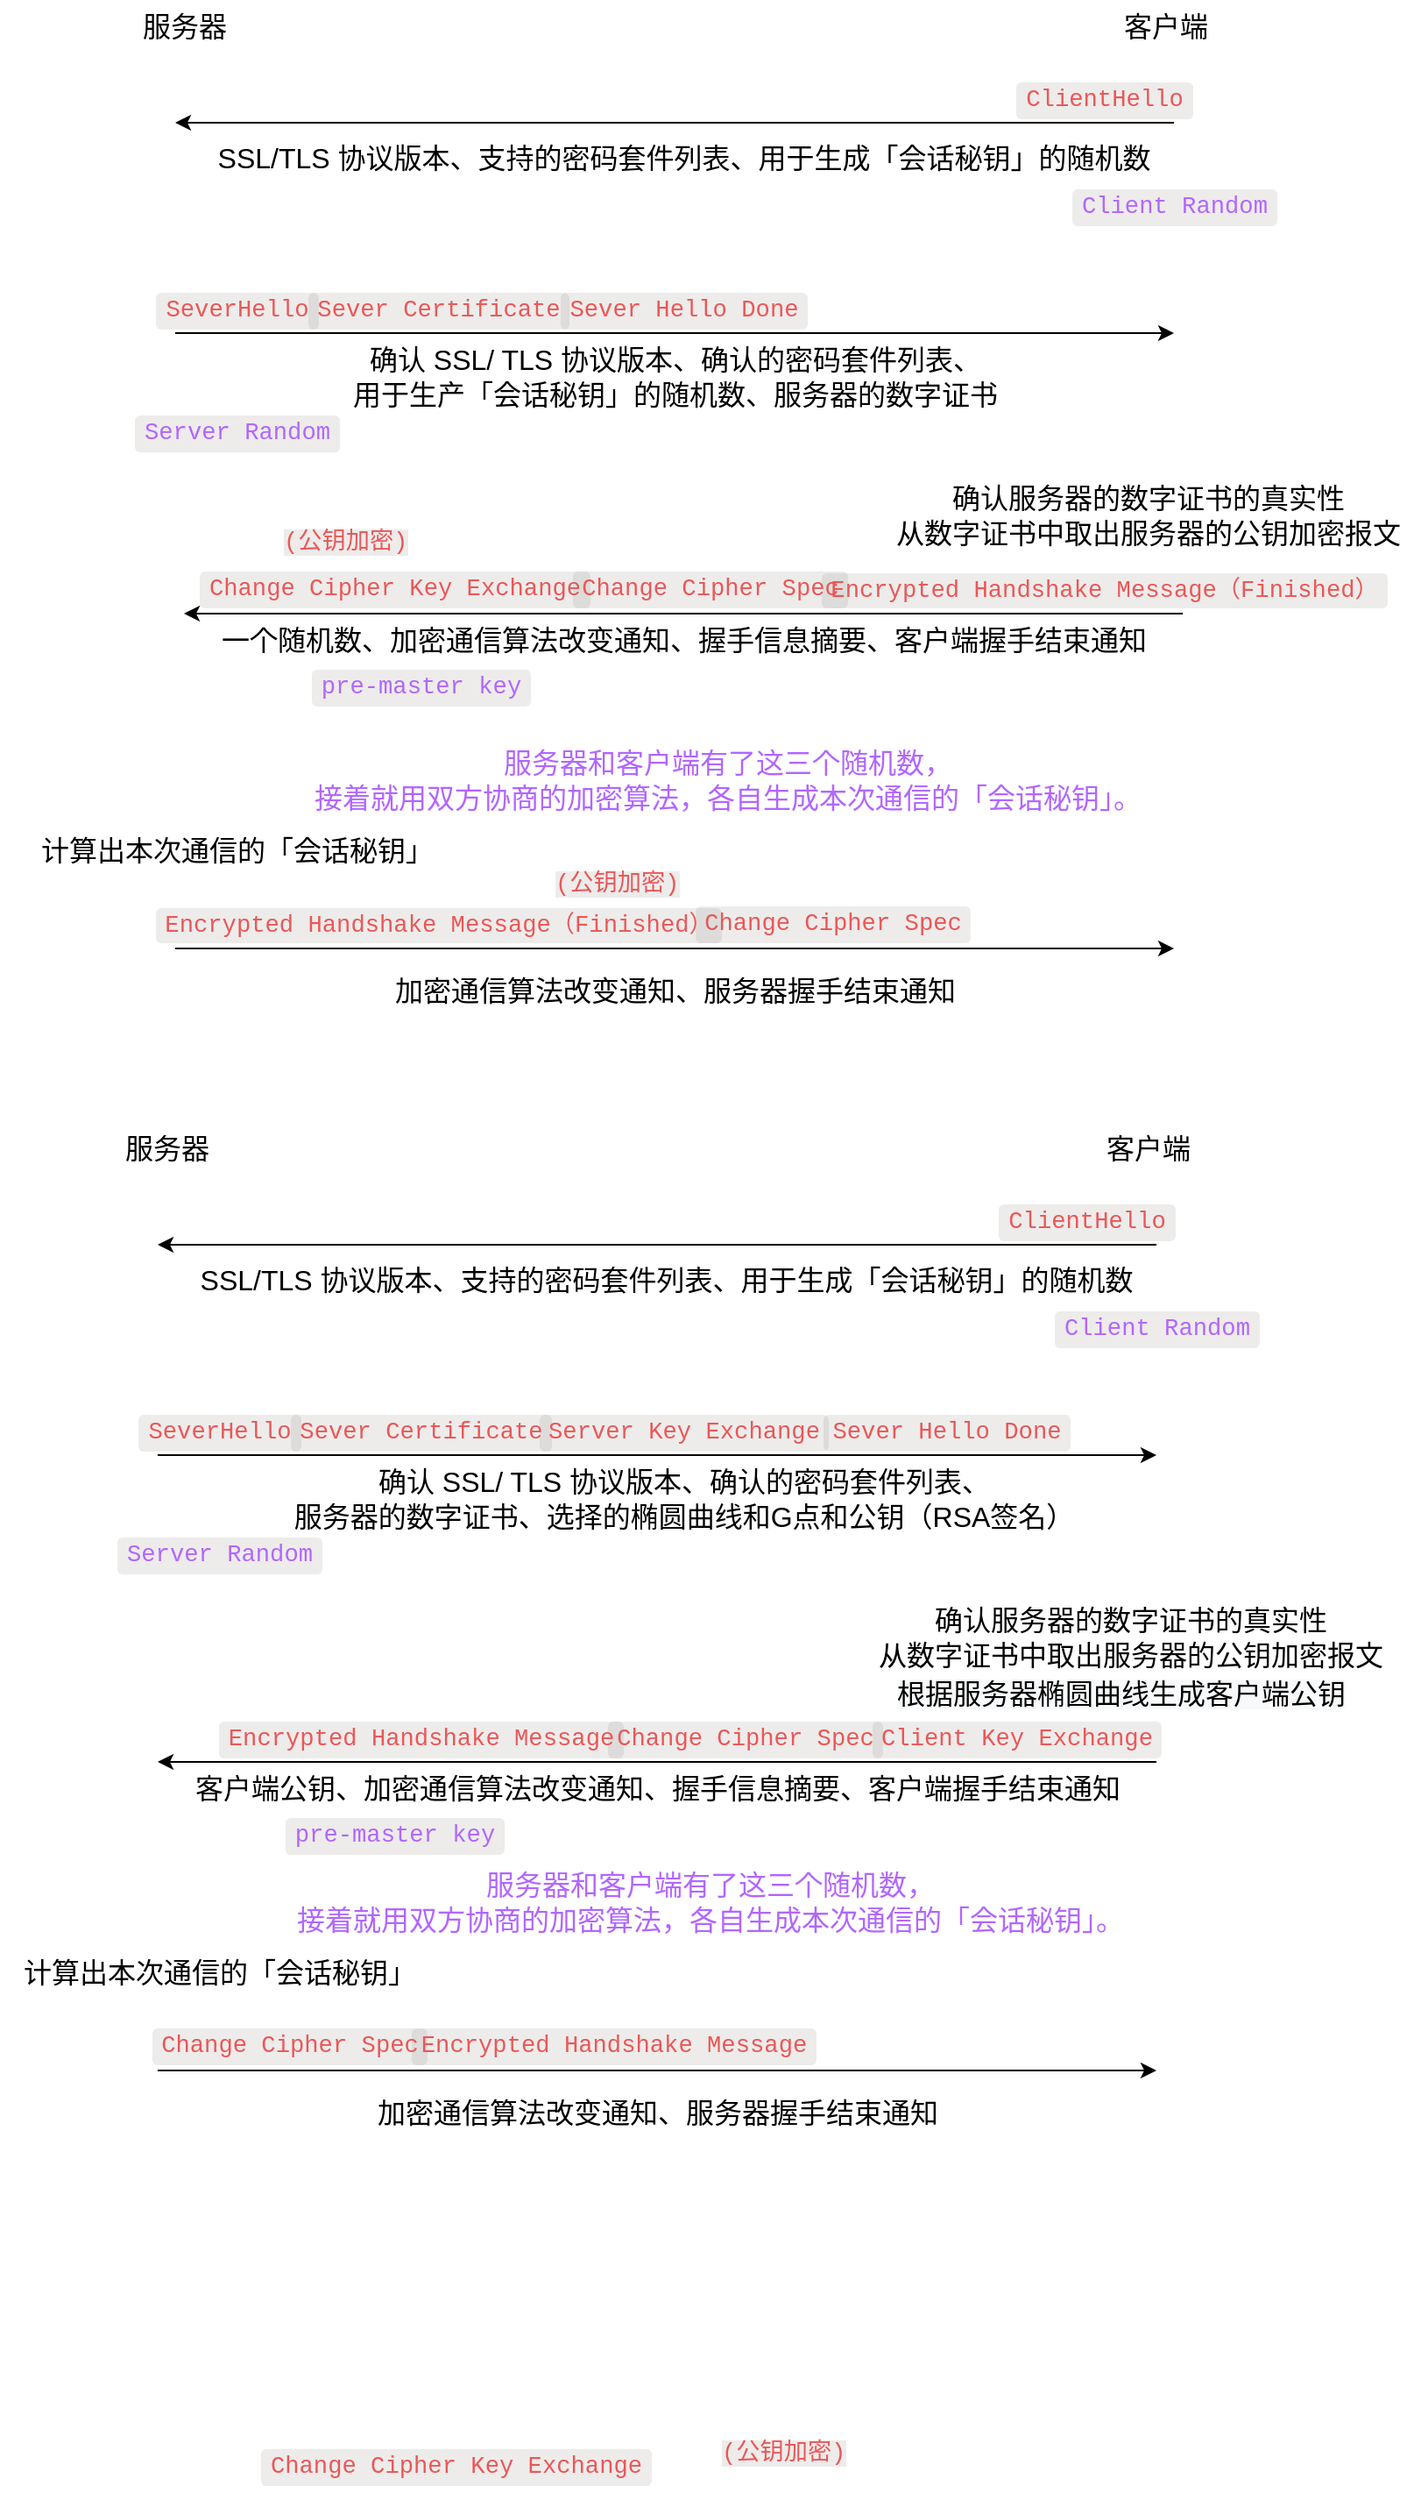 <mxfile version="20.2.3" type="github">
  <diagram id="F9ipNlQTASzgw-6r4mKW" name="第 1 页">
    <mxGraphModel dx="1618" dy="814" grid="1" gridSize="10" guides="1" tooltips="1" connect="1" arrows="1" fold="1" page="1" pageScale="1" pageWidth="827" pageHeight="1169" math="0" shadow="0">
      <root>
        <mxCell id="0" />
        <mxCell id="1" parent="0" />
        <mxCell id="uaOUZrjpmychXFlq1qa0-2" value="客户端" style="text;html=1;align=center;verticalAlign=middle;resizable=0;points=[];autosize=1;strokeColor=none;fillColor=none;fontSize=16;" parent="1" vertex="1">
          <mxGeometry x="510" y="290" width="70" height="30" as="geometry" />
        </mxCell>
        <mxCell id="uaOUZrjpmychXFlq1qa0-3" value="服务器" style="text;html=1;align=center;verticalAlign=middle;resizable=0;points=[];autosize=1;strokeColor=none;fillColor=none;fontSize=16;" parent="1" vertex="1">
          <mxGeometry x="-50" y="290" width="70" height="30" as="geometry" />
        </mxCell>
        <mxCell id="uaOUZrjpmychXFlq1qa0-4" value="" style="endArrow=classic;html=1;rounded=0;fontSize=16;" parent="1" edge="1">
          <mxGeometry width="50" height="50" relative="1" as="geometry">
            <mxPoint x="550" y="360" as="sourcePoint" />
            <mxPoint x="-20" y="360" as="targetPoint" />
          </mxGeometry>
        </mxCell>
        <mxCell id="uaOUZrjpmychXFlq1qa0-5" value="&lt;span data-reactroot=&quot;&quot; class=&quot;notion-enable-hover&quot; spellcheck=&quot;false&quot; data-token-index=&quot;0&quot; style=&quot;font-family:&amp;quot;SFMono-Regular&amp;quot;, Menlo, Consolas, &amp;quot;PT Mono&amp;quot;, &amp;quot;Liberation Mono&amp;quot;, Courier, monospace;line-height:normal;background:rgba(135,131,120,0.15);color:#EB5757;border-radius:3px;font-size:85%;padding:0.2em 0.4em&quot;&gt;ClientHello&lt;/span&gt;" style="text;html=1;align=center;verticalAlign=middle;resizable=0;points=[];autosize=1;strokeColor=none;fillColor=none;fontSize=16;" parent="1" vertex="1">
          <mxGeometry x="450" y="330" width="120" height="30" as="geometry" />
        </mxCell>
        <mxCell id="uaOUZrjpmychXFlq1qa0-6" value="SSL/TLS 协议版本、支持的密码套件列表、用于生成「会话秘钥」的随机数" style="text;html=1;align=center;verticalAlign=middle;resizable=0;points=[];autosize=1;strokeColor=none;fillColor=none;fontSize=16;" parent="1" vertex="1">
          <mxGeometry x="-10" y="365" width="560" height="30" as="geometry" />
        </mxCell>
        <mxCell id="uaOUZrjpmychXFlq1qa0-7" value="&lt;span data-reactroot=&quot;&quot; class=&quot;notion-enable-hover&quot; spellcheck=&quot;false&quot; data-token-index=&quot;0&quot; style=&quot;font-family:&amp;quot;SFMono-Regular&amp;quot;, Menlo, Consolas, &amp;quot;PT Mono&amp;quot;, &amp;quot;Liberation Mono&amp;quot;, Courier, monospace;line-height:normal;background:rgba(135,131,120,0.15);color:#EB5757;border-radius:3px;font-size:85%;padding:0.2em 0.4em&quot;&gt;SeverHello&lt;/span&gt;" style="text;html=1;align=center;verticalAlign=middle;resizable=0;points=[];autosize=1;strokeColor=none;fillColor=none;fontSize=16;" parent="1" vertex="1">
          <mxGeometry x="-40" y="450" width="110" height="30" as="geometry" />
        </mxCell>
        <mxCell id="uaOUZrjpmychXFlq1qa0-8" value="" style="endArrow=classic;html=1;rounded=0;fontSize=16;" parent="1" edge="1">
          <mxGeometry width="50" height="50" relative="1" as="geometry">
            <mxPoint x="-20" y="480" as="sourcePoint" />
            <mxPoint x="550" y="480" as="targetPoint" />
          </mxGeometry>
        </mxCell>
        <mxCell id="uaOUZrjpmychXFlq1qa0-9" value="确认 SSL/ TLS 协议版本、确认的密码套件列表、&lt;br&gt;用于生产「会话秘钥」的随机数、服务器的数字证书" style="text;html=1;align=center;verticalAlign=middle;resizable=0;points=[];autosize=1;strokeColor=none;fillColor=none;fontSize=16;" parent="1" vertex="1">
          <mxGeometry x="70" y="480" width="390" height="50" as="geometry" />
        </mxCell>
        <mxCell id="uaOUZrjpmychXFlq1qa0-10" value="确认服务器的数字证书的真实性&lt;br&gt;&lt;span data-reactroot=&quot;&quot; class=&quot;notion-enable-hover&quot; data-token-index=&quot;0&quot; style=&quot;&quot;&gt;从数字证书中取出服务器的&lt;/span&gt;公钥加密报文" style="text;html=1;align=center;verticalAlign=middle;resizable=0;points=[];autosize=1;strokeColor=none;fillColor=none;fontSize=16;" parent="1" vertex="1">
          <mxGeometry x="380" y="559" width="310" height="50" as="geometry" />
        </mxCell>
        <mxCell id="uaOUZrjpmychXFlq1qa0-11" value="" style="endArrow=classic;html=1;rounded=0;fontSize=16;" parent="1" edge="1">
          <mxGeometry width="50" height="50" relative="1" as="geometry">
            <mxPoint x="555" y="640" as="sourcePoint" />
            <mxPoint x="-15" y="640" as="targetPoint" />
          </mxGeometry>
        </mxCell>
        <mxCell id="uaOUZrjpmychXFlq1qa0-12" value="一个随机数、加密通信算法改变通知、握手信息摘要、客户端握手结束通知" style="text;html=1;align=center;verticalAlign=middle;resizable=0;points=[];autosize=1;strokeColor=none;fillColor=none;fontSize=16;" parent="1" vertex="1">
          <mxGeometry x="-5" y="640" width="550" height="30" as="geometry" />
        </mxCell>
        <mxCell id="uaOUZrjpmychXFlq1qa0-13" value="&lt;span data-reactroot=&quot;&quot; class=&quot;notion-enable-hover&quot; spellcheck=&quot;false&quot; data-token-index=&quot;0&quot; style=&quot;font-family: SFMono-Regular, Menlo, Consolas, &amp;quot;PT Mono&amp;quot;, &amp;quot;Liberation Mono&amp;quot;, Courier, monospace; line-height: normal; background: rgba(135, 131, 120, 0.15); border-radius: 3px; font-size: 85%; padding: 0.2em 0.4em;&quot;&gt;&lt;font color=&quot;#b266ff&quot;&gt;Client Random&lt;/font&gt;&lt;/span&gt;" style="text;whiteSpace=wrap;html=1;fontSize=16;" parent="1" vertex="1">
          <mxGeometry x="490" y="390" width="140" height="40" as="geometry" />
        </mxCell>
        <mxCell id="uaOUZrjpmychXFlq1qa0-14" value="&lt;span data-reactroot=&quot;&quot; class=&quot;notion-enable-hover&quot; spellcheck=&quot;false&quot; data-token-index=&quot;0&quot; style=&quot;font-family: SFMono-Regular, Menlo, Consolas, &amp;quot;PT Mono&amp;quot;, &amp;quot;Liberation Mono&amp;quot;, Courier, monospace; line-height: normal; background: rgba(135, 131, 120, 0.15); border-radius: 3px; font-size: 85%; padding: 0.2em 0.4em;&quot;&gt;&lt;font color=&quot;#b266ff&quot;&gt;Server Random&lt;/font&gt;&lt;/span&gt;" style="text;html=1;align=center;verticalAlign=middle;resizable=0;points=[];autosize=1;strokeColor=none;fillColor=none;fontSize=16;" parent="1" vertex="1">
          <mxGeometry x="-50" y="520" width="130" height="30" as="geometry" />
        </mxCell>
        <mxCell id="uaOUZrjpmychXFlq1qa0-15" value="&lt;span data-reactroot=&quot;&quot; class=&quot;notion-enable-hover&quot; spellcheck=&quot;false&quot; data-token-index=&quot;0&quot; style=&quot;font-family: SFMono-Regular, Menlo, Consolas, &amp;quot;PT Mono&amp;quot;, &amp;quot;Liberation Mono&amp;quot;, Courier, monospace; line-height: normal; background: rgba(135, 131, 120, 0.15); border-radius: 3px; font-size: 85%; padding: 0.2em 0.4em;&quot;&gt;pre-master key&lt;/span&gt;" style="text;html=1;align=center;verticalAlign=middle;resizable=0;points=[];autosize=1;strokeColor=none;fillColor=none;fontSize=16;fontColor=#B266FF;" parent="1" vertex="1">
          <mxGeometry x="50" y="665" width="140" height="30" as="geometry" />
        </mxCell>
        <mxCell id="uaOUZrjpmychXFlq1qa0-16" value="&lt;span data-reactroot=&quot;&quot; class=&quot;notion-enable-hover&quot; data-token-index=&quot;0&quot; style=&quot;&quot;&gt;服务器和客户端有了这三个随机数，&lt;br&gt;接着就用双方协商的加密算法，各自生成本次通信的「会话秘钥」&lt;/span&gt;。" style="text;html=1;align=center;verticalAlign=middle;resizable=0;points=[];autosize=1;strokeColor=none;fillColor=none;fontSize=16;fontColor=#B266FF;" parent="1" vertex="1">
          <mxGeometry x="45" y="710" width="500" height="50" as="geometry" />
        </mxCell>
        <mxCell id="uaOUZrjpmychXFlq1qa0-21" value="" style="endArrow=classic;html=1;rounded=0;fontSize=16;" parent="1" edge="1">
          <mxGeometry width="50" height="50" relative="1" as="geometry">
            <mxPoint x="-20" y="831" as="sourcePoint" />
            <mxPoint x="550" y="831" as="targetPoint" />
          </mxGeometry>
        </mxCell>
        <mxCell id="uaOUZrjpmychXFlq1qa0-22" value="计算出本次通信的「会话秘钥」" style="text;html=1;align=center;verticalAlign=middle;resizable=0;points=[];autosize=1;strokeColor=none;fillColor=none;fontSize=16;fontColor=#000000;" parent="1" vertex="1">
          <mxGeometry x="-110" y="760" width="250" height="30" as="geometry" />
        </mxCell>
        <mxCell id="uaOUZrjpmychXFlq1qa0-23" value="加密通信算法改变通知、服务器握手结束通知" style="text;html=1;align=center;verticalAlign=middle;resizable=0;points=[];autosize=1;strokeColor=none;fillColor=none;fontSize=16;fontColor=#000000;" parent="1" vertex="1">
          <mxGeometry x="95" y="840" width="340" height="30" as="geometry" />
        </mxCell>
        <mxCell id="KmcG7l-PkeVpR6B2fwK3-2" value="&lt;span data-reactroot=&quot;&quot; class=&quot;notion-enable-hover&quot; spellcheck=&quot;false&quot; data-token-index=&quot;0&quot; style=&quot;font-family:&amp;quot;SFMono-Regular&amp;quot;, Menlo, Consolas, &amp;quot;PT Mono&amp;quot;, &amp;quot;Liberation Mono&amp;quot;, Courier, monospace;line-height:normal;background:rgba(135,131,120,0.15);color:#EB5757;border-radius:3px;font-size:85%;padding:0.2em 0.4em&quot;&gt;Sever Certificate&lt;/span&gt;" style="text;html=1;align=center;verticalAlign=middle;resizable=0;points=[];autosize=1;strokeColor=none;fillColor=none;fontSize=16;" vertex="1" parent="1">
          <mxGeometry x="50" y="450" width="160" height="30" as="geometry" />
        </mxCell>
        <mxCell id="KmcG7l-PkeVpR6B2fwK3-3" value="&lt;span data-reactroot=&quot;&quot; class=&quot;notion-enable-hover&quot; spellcheck=&quot;false&quot; data-token-index=&quot;0&quot; style=&quot;font-family:&amp;quot;SFMono-Regular&amp;quot;, Menlo, Consolas, &amp;quot;PT Mono&amp;quot;, &amp;quot;Liberation Mono&amp;quot;, Courier, monospace;line-height:normal;background:rgba(135,131,120,0.15);color:#EB5757;border-radius:3px;font-size:85%;padding:0.2em 0.4em&quot;&gt;Sever Hello Done&lt;/span&gt;" style="text;html=1;align=center;verticalAlign=middle;resizable=0;points=[];autosize=1;strokeColor=none;fillColor=none;fontSize=16;" vertex="1" parent="1">
          <mxGeometry x="195" y="450" width="150" height="30" as="geometry" />
        </mxCell>
        <mxCell id="KmcG7l-PkeVpR6B2fwK3-4" value="&lt;span data-reactroot=&quot;&quot; class=&quot;notion-enable-hover&quot; spellcheck=&quot;false&quot; data-token-index=&quot;0&quot; style=&quot;font-family:&amp;quot;SFMono-Regular&amp;quot;, Menlo, Consolas, &amp;quot;PT Mono&amp;quot;, &amp;quot;Liberation Mono&amp;quot;, Courier, monospace;line-height:normal;background:rgba(135,131,120,0.15);color:#EB5757;border-radius:3px;font-size:85%;padding:0.2em 0.4em&quot;&gt;Change Cipher Key Exchange&lt;/span&gt;" style="text;html=1;align=center;verticalAlign=middle;resizable=0;points=[];autosize=1;strokeColor=none;fillColor=none;fontSize=16;" vertex="1" parent="1">
          <mxGeometry x="-10" y="609" width="230" height="30" as="geometry" />
        </mxCell>
        <mxCell id="KmcG7l-PkeVpR6B2fwK3-5" value="&lt;span data-reactroot=&quot;&quot; class=&quot;notion-enable-hover&quot; spellcheck=&quot;false&quot; data-token-index=&quot;0&quot; style=&quot;font-family:&amp;quot;SFMono-Regular&amp;quot;, Menlo, Consolas, &amp;quot;PT Mono&amp;quot;, &amp;quot;Liberation Mono&amp;quot;, Courier, monospace;line-height:normal;background:rgba(135,131,120,0.15);color:#EB5757;border-radius:3px;font-size:85%;padding:0.2em 0.4em&quot;&gt;Change Cipher Spec&lt;/span&gt;" style="text;html=1;align=center;verticalAlign=middle;resizable=0;points=[];autosize=1;strokeColor=none;fillColor=none;fontSize=16;" vertex="1" parent="1">
          <mxGeometry x="200" y="609" width="170" height="30" as="geometry" />
        </mxCell>
        <mxCell id="KmcG7l-PkeVpR6B2fwK3-6" value="&lt;span data-reactroot=&quot;&quot; class=&quot;notion-enable-hover&quot; spellcheck=&quot;false&quot; data-token-index=&quot;0&quot; style=&quot;font-family:&amp;quot;SFMono-Regular&amp;quot;, Menlo, Consolas, &amp;quot;PT Mono&amp;quot;, &amp;quot;Liberation Mono&amp;quot;, Courier, monospace;line-height:normal;background:rgba(135,131,120,0.15);color:#EB5757;border-radius:3px;font-size:85%;padding:0.2em 0.4em&quot;&gt;Encrypted Handshake Message（Finished）&lt;/span&gt;" style="text;html=1;align=center;verticalAlign=middle;resizable=0;points=[];autosize=1;strokeColor=none;fillColor=none;fontSize=16;" vertex="1" parent="1">
          <mxGeometry x="350" y="609" width="320" height="30" as="geometry" />
        </mxCell>
        <mxCell id="KmcG7l-PkeVpR6B2fwK3-7" value="&lt;span style=&quot;color: rgb(235, 87, 87); font-family: SFMono-Regular, Menlo, Consolas, &amp;quot;PT Mono&amp;quot;, &amp;quot;Liberation Mono&amp;quot;, Courier, monospace; font-size: 13.6px; font-style: normal; font-variant-ligatures: normal; font-variant-caps: normal; font-weight: 400; letter-spacing: normal; orphans: 2; text-align: center; text-indent: 0px; text-transform: none; widows: 2; word-spacing: 0px; -webkit-text-stroke-width: 0px; background-color: rgba(135, 131, 120, 0.15); text-decoration-thickness: initial; text-decoration-style: initial; text-decoration-color: initial; float: none; display: inline !important;&quot;&gt;(公钥加密)&lt;/span&gt;" style="text;whiteSpace=wrap;html=1;" vertex="1" parent="1">
          <mxGeometry x="40" y="585" width="130" height="40" as="geometry" />
        </mxCell>
        <mxCell id="KmcG7l-PkeVpR6B2fwK3-8" value="&lt;span data-reactroot=&quot;&quot; class=&quot;notion-enable-hover&quot; spellcheck=&quot;false&quot; data-token-index=&quot;0&quot; style=&quot;font-family:&amp;quot;SFMono-Regular&amp;quot;, Menlo, Consolas, &amp;quot;PT Mono&amp;quot;, &amp;quot;Liberation Mono&amp;quot;, Courier, monospace;line-height:normal;background:rgba(135,131,120,0.15);color:#EB5757;border-radius:3px;font-size:85%;padding:0.2em 0.4em&quot;&gt;Change Cipher Spec&lt;/span&gt;" style="text;html=1;align=center;verticalAlign=middle;resizable=0;points=[];autosize=1;strokeColor=none;fillColor=none;fontSize=16;" vertex="1" parent="1">
          <mxGeometry x="270" y="800" width="170" height="30" as="geometry" />
        </mxCell>
        <mxCell id="KmcG7l-PkeVpR6B2fwK3-9" value="&lt;span data-reactroot=&quot;&quot; class=&quot;notion-enable-hover&quot; spellcheck=&quot;false&quot; data-token-index=&quot;0&quot; style=&quot;font-family:&amp;quot;SFMono-Regular&amp;quot;, Menlo, Consolas, &amp;quot;PT Mono&amp;quot;, &amp;quot;Liberation Mono&amp;quot;, Courier, monospace;line-height:normal;background:rgba(135,131,120,0.15);color:#EB5757;border-radius:3px;font-size:85%;padding:0.2em 0.4em&quot;&gt;Encrypted Handshake Message（Finished）&lt;/span&gt;" style="text;html=1;align=center;verticalAlign=middle;resizable=0;points=[];autosize=1;strokeColor=none;fillColor=none;fontSize=16;" vertex="1" parent="1">
          <mxGeometry x="-30" y="800" width="320" height="30" as="geometry" />
        </mxCell>
        <mxCell id="KmcG7l-PkeVpR6B2fwK3-10" value="&lt;span style=&quot;color: rgb(235, 87, 87); font-family: SFMono-Regular, Menlo, Consolas, &amp;quot;PT Mono&amp;quot;, &amp;quot;Liberation Mono&amp;quot;, Courier, monospace; font-size: 13.6px; font-style: normal; font-variant-ligatures: normal; font-variant-caps: normal; font-weight: 400; letter-spacing: normal; orphans: 2; text-align: center; text-indent: 0px; text-transform: none; widows: 2; word-spacing: 0px; -webkit-text-stroke-width: 0px; background-color: rgba(135, 131, 120, 0.15); text-decoration-thickness: initial; text-decoration-style: initial; text-decoration-color: initial; float: none; display: inline !important;&quot;&gt;(公钥加密)&lt;/span&gt;" style="text;whiteSpace=wrap;html=1;" vertex="1" parent="1">
          <mxGeometry x="195" y="780" width="130" height="40" as="geometry" />
        </mxCell>
        <mxCell id="KmcG7l-PkeVpR6B2fwK3-11" value="客户端" style="text;html=1;align=center;verticalAlign=middle;resizable=0;points=[];autosize=1;strokeColor=none;fillColor=none;fontSize=16;" vertex="1" parent="1">
          <mxGeometry x="500" y="930" width="70" height="30" as="geometry" />
        </mxCell>
        <mxCell id="KmcG7l-PkeVpR6B2fwK3-12" value="服务器" style="text;html=1;align=center;verticalAlign=middle;resizable=0;points=[];autosize=1;strokeColor=none;fillColor=none;fontSize=16;" vertex="1" parent="1">
          <mxGeometry x="-60" y="930" width="70" height="30" as="geometry" />
        </mxCell>
        <mxCell id="KmcG7l-PkeVpR6B2fwK3-13" value="" style="endArrow=classic;html=1;rounded=0;fontSize=16;" edge="1" parent="1">
          <mxGeometry width="50" height="50" relative="1" as="geometry">
            <mxPoint x="540" y="1000" as="sourcePoint" />
            <mxPoint x="-30.0" y="1000" as="targetPoint" />
          </mxGeometry>
        </mxCell>
        <mxCell id="KmcG7l-PkeVpR6B2fwK3-14" value="&lt;span data-reactroot=&quot;&quot; class=&quot;notion-enable-hover&quot; spellcheck=&quot;false&quot; data-token-index=&quot;0&quot; style=&quot;font-family:&amp;quot;SFMono-Regular&amp;quot;, Menlo, Consolas, &amp;quot;PT Mono&amp;quot;, &amp;quot;Liberation Mono&amp;quot;, Courier, monospace;line-height:normal;background:rgba(135,131,120,0.15);color:#EB5757;border-radius:3px;font-size:85%;padding:0.2em 0.4em&quot;&gt;ClientHello&lt;/span&gt;" style="text;html=1;align=center;verticalAlign=middle;resizable=0;points=[];autosize=1;strokeColor=none;fillColor=none;fontSize=16;" vertex="1" parent="1">
          <mxGeometry x="440" y="970" width="120" height="30" as="geometry" />
        </mxCell>
        <mxCell id="KmcG7l-PkeVpR6B2fwK3-15" value="SSL/TLS 协议版本、支持的密码套件列表、用于生成「会话秘钥」的随机数" style="text;html=1;align=center;verticalAlign=middle;resizable=0;points=[];autosize=1;strokeColor=none;fillColor=none;fontSize=16;" vertex="1" parent="1">
          <mxGeometry x="-20" y="1005" width="560" height="30" as="geometry" />
        </mxCell>
        <mxCell id="KmcG7l-PkeVpR6B2fwK3-16" value="&lt;span data-reactroot=&quot;&quot; class=&quot;notion-enable-hover&quot; spellcheck=&quot;false&quot; data-token-index=&quot;0&quot; style=&quot;font-family:&amp;quot;SFMono-Regular&amp;quot;, Menlo, Consolas, &amp;quot;PT Mono&amp;quot;, &amp;quot;Liberation Mono&amp;quot;, Courier, monospace;line-height:normal;background:rgba(135,131,120,0.15);color:#EB5757;border-radius:3px;font-size:85%;padding:0.2em 0.4em&quot;&gt;SeverHello&lt;/span&gt;" style="text;html=1;align=center;verticalAlign=middle;resizable=0;points=[];autosize=1;strokeColor=none;fillColor=none;fontSize=16;" vertex="1" parent="1">
          <mxGeometry x="-50" y="1090" width="110" height="30" as="geometry" />
        </mxCell>
        <mxCell id="KmcG7l-PkeVpR6B2fwK3-17" value="" style="endArrow=classic;html=1;rounded=0;fontSize=16;" edge="1" parent="1">
          <mxGeometry width="50" height="50" relative="1" as="geometry">
            <mxPoint x="-30.0" y="1120" as="sourcePoint" />
            <mxPoint x="540" y="1120" as="targetPoint" />
          </mxGeometry>
        </mxCell>
        <mxCell id="KmcG7l-PkeVpR6B2fwK3-18" value="确认 SSL/ TLS 协议版本、确认的密码套件列表、&lt;br&gt;服务器的数字证书、选择的椭圆曲线和G点和公钥（RSA签名）" style="text;html=1;align=center;verticalAlign=middle;resizable=0;points=[];autosize=1;strokeColor=none;fillColor=none;fontSize=16;" vertex="1" parent="1">
          <mxGeometry x="35" y="1120" width="470" height="50" as="geometry" />
        </mxCell>
        <mxCell id="KmcG7l-PkeVpR6B2fwK3-19" value="确认服务器的数字证书的真实性&lt;br&gt;&lt;span data-reactroot=&quot;&quot; class=&quot;notion-enable-hover&quot; data-token-index=&quot;0&quot; style=&quot;&quot;&gt;从数字证书中取出服务器的&lt;/span&gt;公钥加密报文" style="text;html=1;align=center;verticalAlign=middle;resizable=0;points=[];autosize=1;strokeColor=none;fillColor=none;fontSize=16;" vertex="1" parent="1">
          <mxGeometry x="370" y="1199" width="310" height="50" as="geometry" />
        </mxCell>
        <mxCell id="KmcG7l-PkeVpR6B2fwK3-20" value="" style="endArrow=classic;html=1;rounded=0;fontSize=16;" edge="1" parent="1">
          <mxGeometry width="50" height="50" relative="1" as="geometry">
            <mxPoint x="540" y="1295" as="sourcePoint" />
            <mxPoint x="-30.0" y="1295" as="targetPoint" />
          </mxGeometry>
        </mxCell>
        <mxCell id="KmcG7l-PkeVpR6B2fwK3-21" value="客户端公钥、加密通信算法改变通知、握手信息摘要、客户端握手结束通知" style="text;html=1;align=center;verticalAlign=middle;resizable=0;points=[];autosize=1;strokeColor=none;fillColor=none;fontSize=16;" vertex="1" parent="1">
          <mxGeometry x="-20" y="1295" width="550" height="30" as="geometry" />
        </mxCell>
        <mxCell id="KmcG7l-PkeVpR6B2fwK3-22" value="&lt;span data-reactroot=&quot;&quot; class=&quot;notion-enable-hover&quot; spellcheck=&quot;false&quot; data-token-index=&quot;0&quot; style=&quot;font-family: SFMono-Regular, Menlo, Consolas, &amp;quot;PT Mono&amp;quot;, &amp;quot;Liberation Mono&amp;quot;, Courier, monospace; line-height: normal; background: rgba(135, 131, 120, 0.15); border-radius: 3px; font-size: 85%; padding: 0.2em 0.4em;&quot;&gt;&lt;font color=&quot;#b266ff&quot;&gt;Client Random&lt;/font&gt;&lt;/span&gt;" style="text;whiteSpace=wrap;html=1;fontSize=16;" vertex="1" parent="1">
          <mxGeometry x="480" y="1030" width="140" height="40" as="geometry" />
        </mxCell>
        <mxCell id="KmcG7l-PkeVpR6B2fwK3-23" value="&lt;span data-reactroot=&quot;&quot; class=&quot;notion-enable-hover&quot; spellcheck=&quot;false&quot; data-token-index=&quot;0&quot; style=&quot;font-family: SFMono-Regular, Menlo, Consolas, &amp;quot;PT Mono&amp;quot;, &amp;quot;Liberation Mono&amp;quot;, Courier, monospace; line-height: normal; background: rgba(135, 131, 120, 0.15); border-radius: 3px; font-size: 85%; padding: 0.2em 0.4em;&quot;&gt;&lt;font color=&quot;#b266ff&quot;&gt;Server Random&lt;/font&gt;&lt;/span&gt;" style="text;html=1;align=center;verticalAlign=middle;resizable=0;points=[];autosize=1;strokeColor=none;fillColor=none;fontSize=16;" vertex="1" parent="1">
          <mxGeometry x="-60" y="1160" width="130" height="30" as="geometry" />
        </mxCell>
        <mxCell id="KmcG7l-PkeVpR6B2fwK3-24" value="&lt;span data-reactroot=&quot;&quot; class=&quot;notion-enable-hover&quot; spellcheck=&quot;false&quot; data-token-index=&quot;0&quot; style=&quot;font-family: SFMono-Regular, Menlo, Consolas, &amp;quot;PT Mono&amp;quot;, &amp;quot;Liberation Mono&amp;quot;, Courier, monospace; line-height: normal; background: rgba(135, 131, 120, 0.15); border-radius: 3px; font-size: 85%; padding: 0.2em 0.4em;&quot;&gt;pre-master key&lt;/span&gt;" style="text;html=1;align=center;verticalAlign=middle;resizable=0;points=[];autosize=1;strokeColor=none;fillColor=none;fontSize=16;fontColor=#B266FF;" vertex="1" parent="1">
          <mxGeometry x="35" y="1320" width="140" height="30" as="geometry" />
        </mxCell>
        <mxCell id="KmcG7l-PkeVpR6B2fwK3-25" value="&lt;span data-reactroot=&quot;&quot; class=&quot;notion-enable-hover&quot; data-token-index=&quot;0&quot; style=&quot;&quot;&gt;服务器和客户端有了这三个随机数，&lt;br&gt;接着就用双方协商的加密算法，各自生成本次通信的「会话秘钥」&lt;/span&gt;。" style="text;html=1;align=center;verticalAlign=middle;resizable=0;points=[];autosize=1;strokeColor=none;fillColor=none;fontSize=16;fontColor=#B266FF;" vertex="1" parent="1">
          <mxGeometry x="35" y="1350" width="500" height="50" as="geometry" />
        </mxCell>
        <mxCell id="KmcG7l-PkeVpR6B2fwK3-26" value="" style="endArrow=classic;html=1;rounded=0;fontSize=16;" edge="1" parent="1">
          <mxGeometry width="50" height="50" relative="1" as="geometry">
            <mxPoint x="-30.0" y="1471.0" as="sourcePoint" />
            <mxPoint x="540" y="1471.0" as="targetPoint" />
          </mxGeometry>
        </mxCell>
        <mxCell id="KmcG7l-PkeVpR6B2fwK3-27" value="计算出本次通信的「会话秘钥」" style="text;html=1;align=center;verticalAlign=middle;resizable=0;points=[];autosize=1;strokeColor=none;fillColor=none;fontSize=16;fontColor=#000000;" vertex="1" parent="1">
          <mxGeometry x="-120" y="1400" width="250" height="30" as="geometry" />
        </mxCell>
        <mxCell id="KmcG7l-PkeVpR6B2fwK3-28" value="加密通信算法改变通知、服务器握手结束通知" style="text;html=1;align=center;verticalAlign=middle;resizable=0;points=[];autosize=1;strokeColor=none;fillColor=none;fontSize=16;fontColor=#000000;" vertex="1" parent="1">
          <mxGeometry x="85" y="1480" width="340" height="30" as="geometry" />
        </mxCell>
        <mxCell id="KmcG7l-PkeVpR6B2fwK3-29" value="&lt;span data-reactroot=&quot;&quot; class=&quot;notion-enable-hover&quot; spellcheck=&quot;false&quot; data-token-index=&quot;0&quot; style=&quot;font-family:&amp;quot;SFMono-Regular&amp;quot;, Menlo, Consolas, &amp;quot;PT Mono&amp;quot;, &amp;quot;Liberation Mono&amp;quot;, Courier, monospace;line-height:normal;background:rgba(135,131,120,0.15);color:#EB5757;border-radius:3px;font-size:85%;padding:0.2em 0.4em&quot;&gt;Sever Certificate&lt;/span&gt;" style="text;html=1;align=center;verticalAlign=middle;resizable=0;points=[];autosize=1;strokeColor=none;fillColor=none;fontSize=16;" vertex="1" parent="1">
          <mxGeometry x="40" y="1090" width="160" height="30" as="geometry" />
        </mxCell>
        <mxCell id="KmcG7l-PkeVpR6B2fwK3-30" value="&lt;span data-reactroot=&quot;&quot; class=&quot;notion-enable-hover&quot; spellcheck=&quot;false&quot; data-token-index=&quot;0&quot; style=&quot;font-family:&amp;quot;SFMono-Regular&amp;quot;, Menlo, Consolas, &amp;quot;PT Mono&amp;quot;, &amp;quot;Liberation Mono&amp;quot;, Courier, monospace;line-height:normal;background:rgba(135,131,120,0.15);color:#EB5757;border-radius:3px;font-size:85%;padding:0.2em 0.4em&quot;&gt;Sever Hello Done&lt;/span&gt;" style="text;html=1;align=center;verticalAlign=middle;resizable=0;points=[];autosize=1;strokeColor=none;fillColor=none;fontSize=16;" vertex="1" parent="1">
          <mxGeometry x="345" y="1090" width="150" height="30" as="geometry" />
        </mxCell>
        <mxCell id="KmcG7l-PkeVpR6B2fwK3-31" value="&lt;span data-reactroot=&quot;&quot; class=&quot;notion-enable-hover&quot; spellcheck=&quot;false&quot; data-token-index=&quot;0&quot; style=&quot;font-family:&amp;quot;SFMono-Regular&amp;quot;, Menlo, Consolas, &amp;quot;PT Mono&amp;quot;, &amp;quot;Liberation Mono&amp;quot;, Courier, monospace;line-height:normal;background:rgba(135,131,120,0.15);color:#EB5757;border-radius:3px;font-size:85%;padding:0.2em 0.4em&quot;&gt;Change Cipher Key Exchange&lt;/span&gt;" style="text;html=1;align=center;verticalAlign=middle;resizable=0;points=[];autosize=1;strokeColor=none;fillColor=none;fontSize=16;" vertex="1" parent="1">
          <mxGeometry x="25" y="1680" width="230" height="30" as="geometry" />
        </mxCell>
        <mxCell id="KmcG7l-PkeVpR6B2fwK3-32" value="&lt;span data-reactroot=&quot;&quot; class=&quot;notion-enable-hover&quot; spellcheck=&quot;false&quot; data-token-index=&quot;0&quot; style=&quot;font-family:&amp;quot;SFMono-Regular&amp;quot;, Menlo, Consolas, &amp;quot;PT Mono&amp;quot;, &amp;quot;Liberation Mono&amp;quot;, Courier, monospace;line-height:normal;background:rgba(135,131,120,0.15);color:#EB5757;border-radius:3px;font-size:85%;padding:0.2em 0.4em&quot;&gt;Change Cipher Spec&lt;/span&gt;" style="text;html=1;align=center;verticalAlign=middle;resizable=0;points=[];autosize=1;strokeColor=none;fillColor=none;fontSize=16;" vertex="1" parent="1">
          <mxGeometry x="220" y="1265" width="170" height="30" as="geometry" />
        </mxCell>
        <mxCell id="KmcG7l-PkeVpR6B2fwK3-33" value="&lt;span data-reactroot=&quot;&quot; class=&quot;notion-enable-hover&quot; spellcheck=&quot;false&quot; data-token-index=&quot;0&quot; style=&quot;font-family:&amp;quot;SFMono-Regular&amp;quot;, Menlo, Consolas, &amp;quot;PT Mono&amp;quot;, &amp;quot;Liberation Mono&amp;quot;, Courier, monospace;line-height:normal;background:rgba(135,131,120,0.15);color:#EB5757;border-radius:3px;font-size:85%;padding:0.2em 0.4em&quot;&gt;Encrypted Handshake Message&lt;/span&gt;" style="text;html=1;align=center;verticalAlign=middle;resizable=0;points=[];autosize=1;strokeColor=none;fillColor=none;fontSize=16;" vertex="1" parent="1">
          <mxGeometry y="1265" width="240" height="30" as="geometry" />
        </mxCell>
        <mxCell id="KmcG7l-PkeVpR6B2fwK3-34" value="&lt;span style=&quot;color: rgb(235, 87, 87); font-family: SFMono-Regular, Menlo, Consolas, &amp;quot;PT Mono&amp;quot;, &amp;quot;Liberation Mono&amp;quot;, Courier, monospace; font-size: 13.6px; font-style: normal; font-variant-ligatures: normal; font-variant-caps: normal; font-weight: 400; letter-spacing: normal; orphans: 2; text-align: center; text-indent: 0px; text-transform: none; widows: 2; word-spacing: 0px; -webkit-text-stroke-width: 0px; background-color: rgba(135, 131, 120, 0.15); text-decoration-thickness: initial; text-decoration-style: initial; text-decoration-color: initial; float: none; display: inline !important;&quot;&gt;(公钥加密)&lt;/span&gt;" style="text;whiteSpace=wrap;html=1;" vertex="1" parent="1">
          <mxGeometry x="290" y="1675" width="130" height="40" as="geometry" />
        </mxCell>
        <mxCell id="KmcG7l-PkeVpR6B2fwK3-35" value="&lt;span data-reactroot=&quot;&quot; class=&quot;notion-enable-hover&quot; spellcheck=&quot;false&quot; data-token-index=&quot;0&quot; style=&quot;font-family:&amp;quot;SFMono-Regular&amp;quot;, Menlo, Consolas, &amp;quot;PT Mono&amp;quot;, &amp;quot;Liberation Mono&amp;quot;, Courier, monospace;line-height:normal;background:rgba(135,131,120,0.15);color:#EB5757;border-radius:3px;font-size:85%;padding:0.2em 0.4em&quot;&gt;Change Cipher Spec&lt;/span&gt;" style="text;html=1;align=center;verticalAlign=middle;resizable=0;points=[];autosize=1;strokeColor=none;fillColor=none;fontSize=16;" vertex="1" parent="1">
          <mxGeometry x="-40" y="1440" width="170" height="30" as="geometry" />
        </mxCell>
        <mxCell id="KmcG7l-PkeVpR6B2fwK3-36" value="&lt;span data-reactroot=&quot;&quot; class=&quot;notion-enable-hover&quot; spellcheck=&quot;false&quot; data-token-index=&quot;0&quot; style=&quot;font-family:&amp;quot;SFMono-Regular&amp;quot;, Menlo, Consolas, &amp;quot;PT Mono&amp;quot;, &amp;quot;Liberation Mono&amp;quot;, Courier, monospace;line-height:normal;background:rgba(135,131,120,0.15);color:#EB5757;border-radius:3px;font-size:85%;padding:0.2em 0.4em&quot;&gt;Encrypted Handshake Message&lt;/span&gt;" style="text;html=1;align=center;verticalAlign=middle;resizable=0;points=[];autosize=1;strokeColor=none;fillColor=none;fontSize=16;" vertex="1" parent="1">
          <mxGeometry x="110" y="1440" width="240" height="30" as="geometry" />
        </mxCell>
        <mxCell id="KmcG7l-PkeVpR6B2fwK3-38" value="&lt;span data-reactroot=&quot;&quot; class=&quot;notion-enable-hover&quot; spellcheck=&quot;false&quot; data-token-index=&quot;0&quot; style=&quot;font-family:&amp;quot;SFMono-Regular&amp;quot;, Menlo, Consolas, &amp;quot;PT Mono&amp;quot;, &amp;quot;Liberation Mono&amp;quot;, Courier, monospace;line-height:normal;background:rgba(135,131,120,0.15);color:#EB5757;border-radius:3px;font-size:85%;padding:0.2em 0.4em&quot;&gt;Server Key Exchange&lt;/span&gt;" style="text;html=1;align=center;verticalAlign=middle;resizable=0;points=[];autosize=1;strokeColor=none;fillColor=none;fontSize=16;" vertex="1" parent="1">
          <mxGeometry x="180" y="1090" width="180" height="30" as="geometry" />
        </mxCell>
        <mxCell id="KmcG7l-PkeVpR6B2fwK3-39" value="&lt;span style=&quot;color: rgb(0, 0, 0); font-family: Helvetica; font-size: 16px; font-style: normal; font-variant-ligatures: normal; font-variant-caps: normal; font-weight: 400; letter-spacing: normal; orphans: 2; text-align: center; text-indent: 0px; text-transform: none; widows: 2; word-spacing: 0px; -webkit-text-stroke-width: 0px; background-color: rgb(248, 249, 250); text-decoration-thickness: initial; text-decoration-style: initial; text-decoration-color: initial; float: none; display: inline !important;&quot;&gt;根据服务器椭圆曲线生成客户端公钥&lt;/span&gt;" style="text;whiteSpace=wrap;html=1;" vertex="1" parent="1">
          <mxGeometry x="390" y="1240" width="290" height="40" as="geometry" />
        </mxCell>
        <mxCell id="KmcG7l-PkeVpR6B2fwK3-41" value="&lt;span data-reactroot=&quot;&quot; class=&quot;notion-enable-hover&quot; spellcheck=&quot;false&quot; data-token-index=&quot;0&quot; style=&quot;font-family:&amp;quot;SFMono-Regular&amp;quot;, Menlo, Consolas, &amp;quot;PT Mono&amp;quot;, &amp;quot;Liberation Mono&amp;quot;, Courier, monospace;line-height:normal;background:rgba(135,131,120,0.15);color:#EB5757;border-radius:3px;font-size:85%;padding:0.2em 0.4em&quot;&gt;Client Key Exchange&lt;/span&gt;" style="text;html=1;align=center;verticalAlign=middle;resizable=0;points=[];autosize=1;strokeColor=none;fillColor=none;fontSize=16;" vertex="1" parent="1">
          <mxGeometry x="370" y="1265" width="180" height="30" as="geometry" />
        </mxCell>
      </root>
    </mxGraphModel>
  </diagram>
</mxfile>
